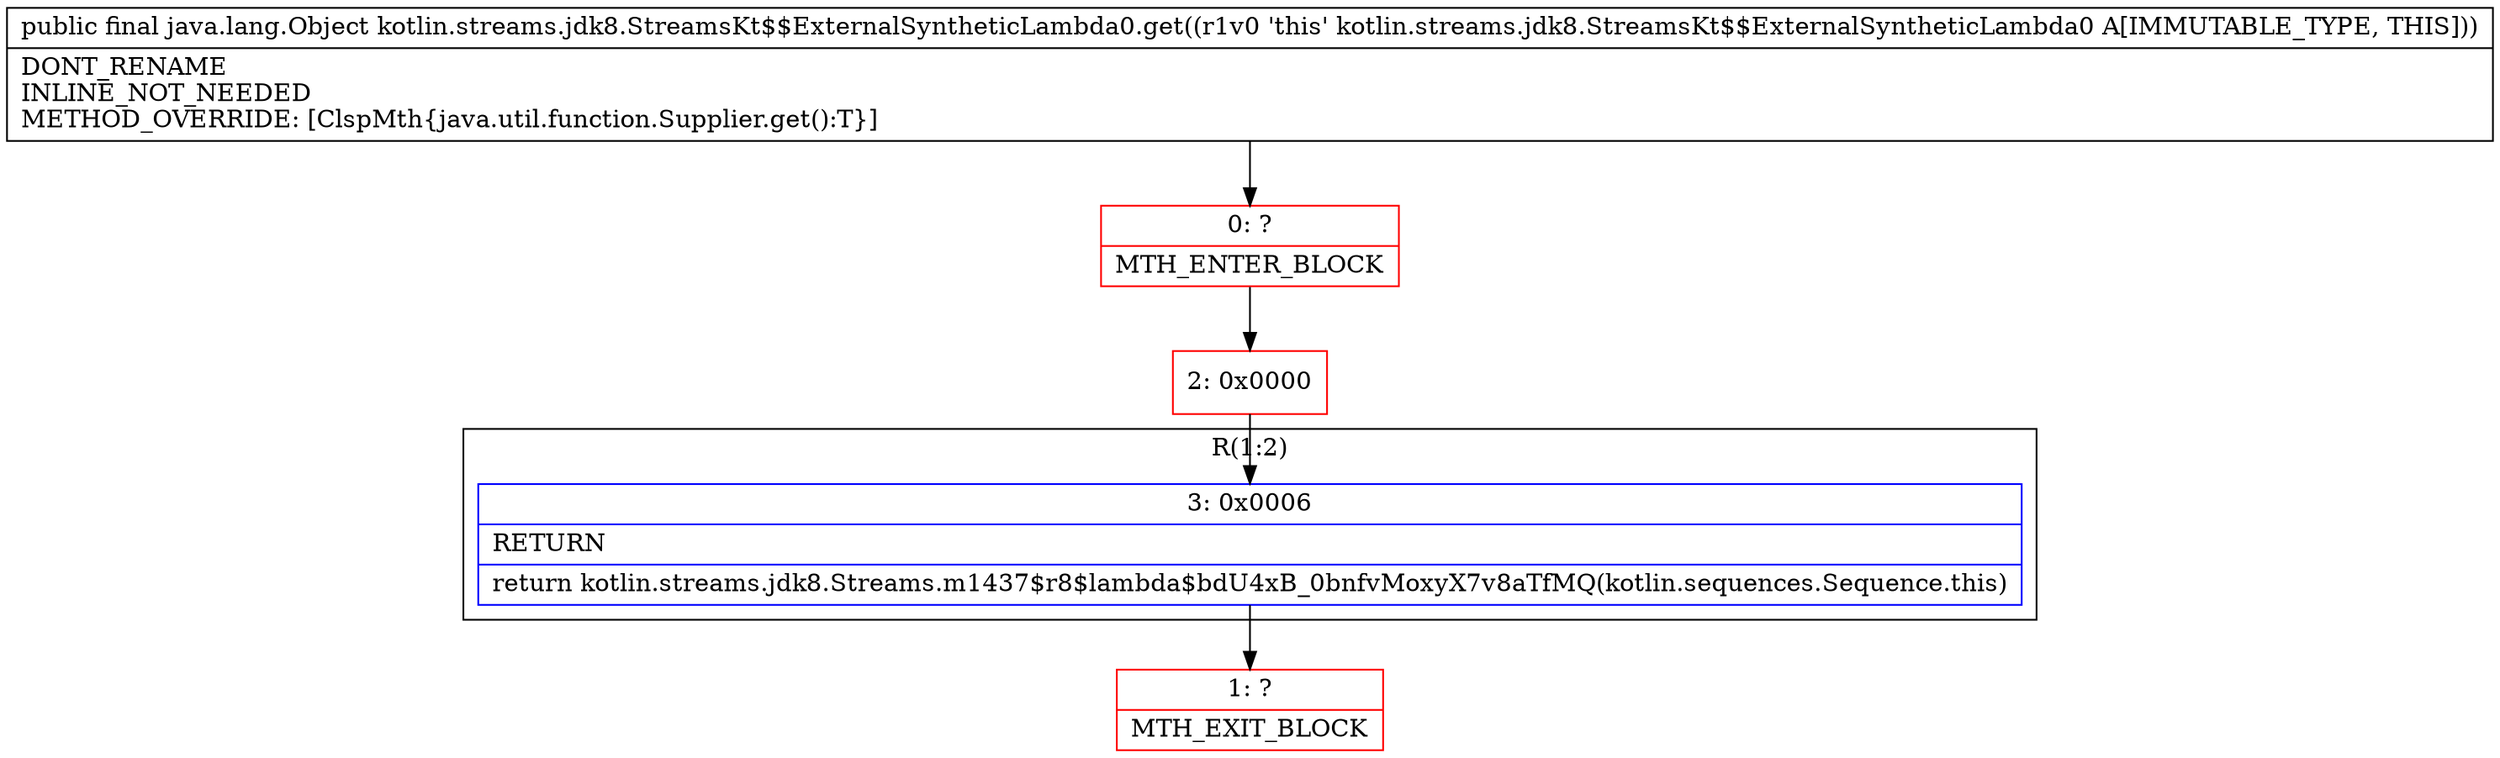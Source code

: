 digraph "CFG forkotlin.streams.jdk8.StreamsKt$$ExternalSyntheticLambda0.get()Ljava\/lang\/Object;" {
subgraph cluster_Region_1542964886 {
label = "R(1:2)";
node [shape=record,color=blue];
Node_3 [shape=record,label="{3\:\ 0x0006|RETURN\l|return kotlin.streams.jdk8.Streams.m1437$r8$lambda$bdU4xB_0bnfvMoxyX7v8aTfMQ(kotlin.sequences.Sequence.this)\l}"];
}
Node_0 [shape=record,color=red,label="{0\:\ ?|MTH_ENTER_BLOCK\l}"];
Node_2 [shape=record,color=red,label="{2\:\ 0x0000}"];
Node_1 [shape=record,color=red,label="{1\:\ ?|MTH_EXIT_BLOCK\l}"];
MethodNode[shape=record,label="{public final java.lang.Object kotlin.streams.jdk8.StreamsKt$$ExternalSyntheticLambda0.get((r1v0 'this' kotlin.streams.jdk8.StreamsKt$$ExternalSyntheticLambda0 A[IMMUTABLE_TYPE, THIS]))  | DONT_RENAME\lINLINE_NOT_NEEDED\lMETHOD_OVERRIDE: [ClspMth\{java.util.function.Supplier.get():T\}]\l}"];
MethodNode -> Node_0;Node_3 -> Node_1;
Node_0 -> Node_2;
Node_2 -> Node_3;
}

